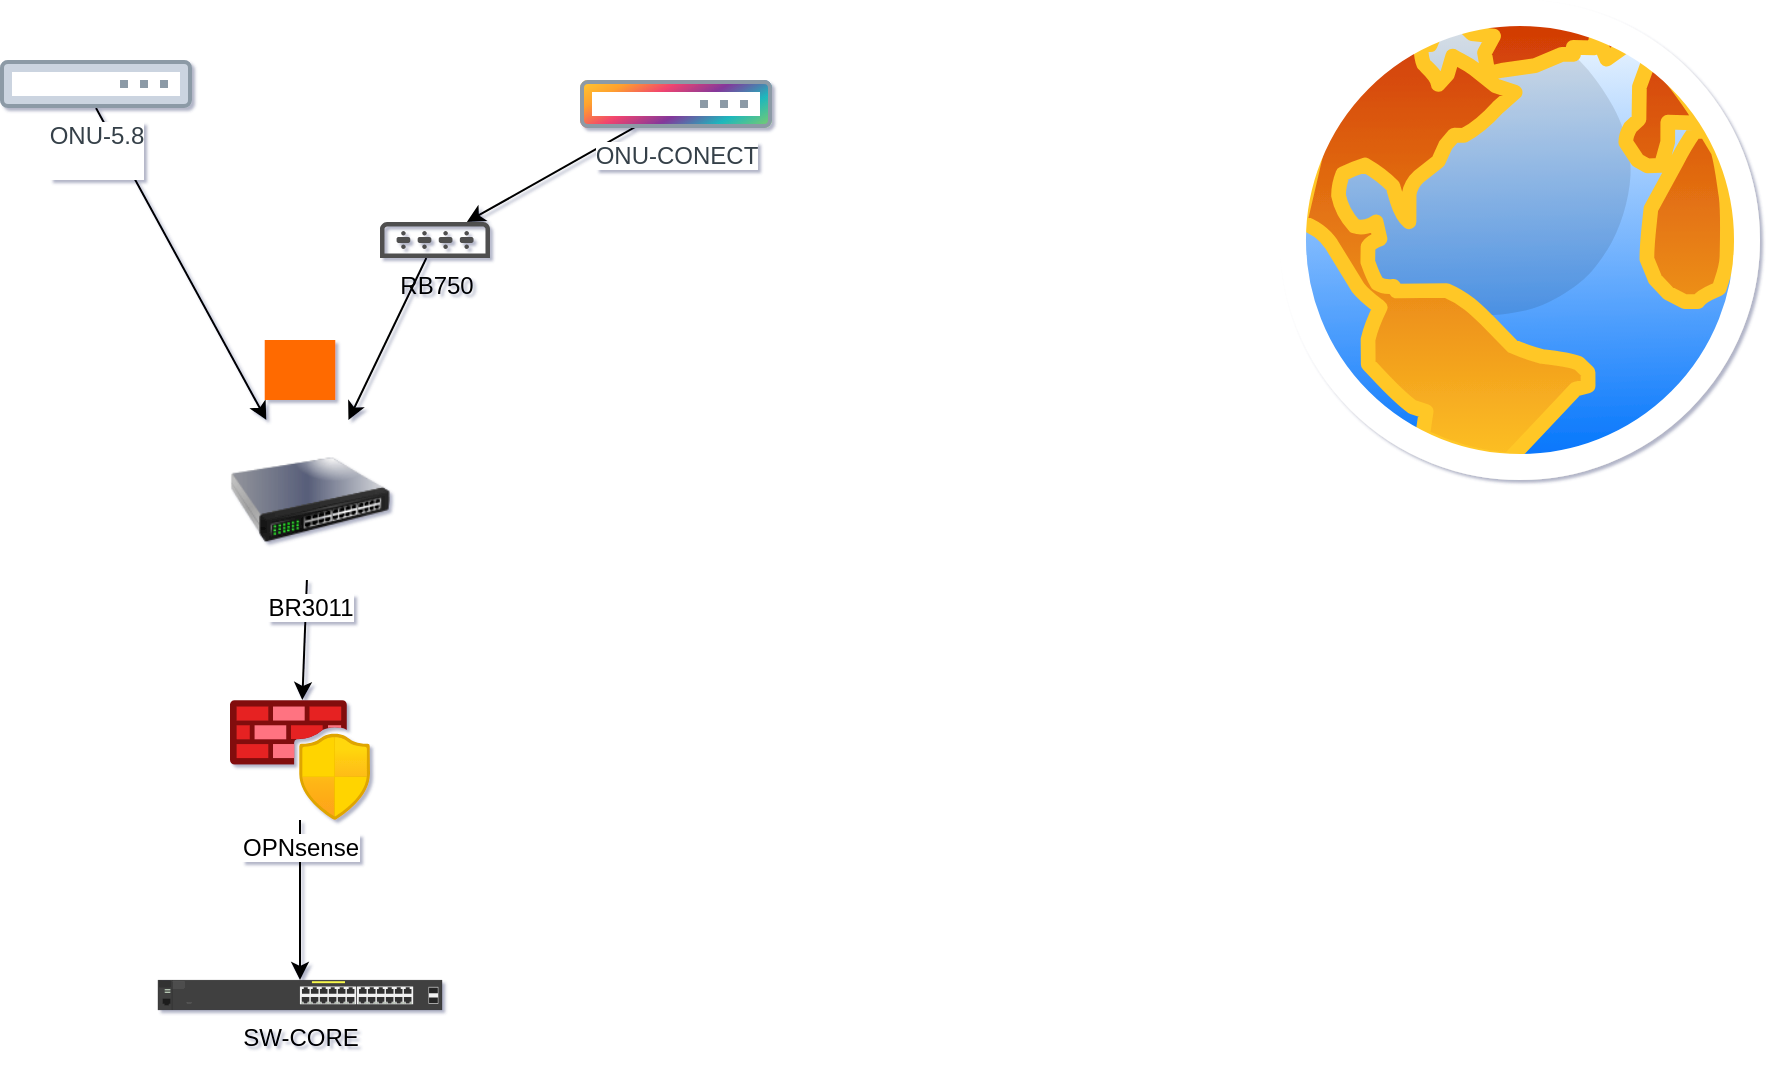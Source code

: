 <mxfile version="28.2.5">
  <diagram name="Página-1" id="Bhh0uhaH1t4ANIuKrrTR">
    <mxGraphModel dx="1582" dy="891" grid="1" gridSize="10" guides="1" tooltips="1" connect="1" arrows="1" fold="1" page="1" pageScale="1" pageWidth="1169" pageHeight="827" background="#ffffff" math="0" shadow="1">
      <root>
        <mxCell id="0" />
        <mxCell id="1" parent="0" />
        <mxCell id="qrj7wbIq-b_tHc4I9jzM-5" value="" style="image;aspect=fixed;perimeter=ellipsePerimeter;html=1;align=center;shadow=0;dashed=0;spacingTop=3;image=img/lib/active_directory/internet_globe.svg;" vertex="1" parent="1">
          <mxGeometry x="740" y="40" width="240" height="240" as="geometry" />
        </mxCell>
        <mxCell id="qrj7wbIq-b_tHc4I9jzM-13" value="" style="edgeStyle=none;rounded=0;orthogonalLoop=1;jettySize=auto;html=1;exitX=0.5;exitY=1;exitDx=0;exitDy=0;" edge="1" parent="1" source="qrj7wbIq-b_tHc4I9jzM-28" target="qrj7wbIq-b_tHc4I9jzM-7">
          <mxGeometry relative="1" as="geometry">
            <mxPoint x="147.492" y="134" as="sourcePoint" />
            <mxPoint x="176.791" y="250" as="targetPoint" />
          </mxGeometry>
        </mxCell>
        <mxCell id="qrj7wbIq-b_tHc4I9jzM-21" style="edgeStyle=none;rounded=0;orthogonalLoop=1;jettySize=auto;html=1;" edge="1" parent="1" source="qrj7wbIq-b_tHc4I9jzM-7" target="qrj7wbIq-b_tHc4I9jzM-16">
          <mxGeometry relative="1" as="geometry" />
        </mxCell>
        <mxCell id="qrj7wbIq-b_tHc4I9jzM-7" value="BR3011" style="image;html=1;image=img/lib/clip_art/networking/Switch_128x128.png" vertex="1" parent="1">
          <mxGeometry x="215" y="250" width="80" height="80" as="geometry" />
        </mxCell>
        <mxCell id="qrj7wbIq-b_tHc4I9jzM-15" value="" style="points=[];aspect=fixed;html=1;align=center;shadow=0;dashed=0;fillColor=#FF6A00;strokeColor=none;shape=mxgraph.alibaba_cloud.slb_server_load_balancer_03;" vertex="1" parent="1">
          <mxGeometry x="232.36" y="210" width="35.28" height="30" as="geometry" />
        </mxCell>
        <mxCell id="qrj7wbIq-b_tHc4I9jzM-33" style="edgeStyle=none;rounded=0;orthogonalLoop=1;jettySize=auto;html=1;" edge="1" parent="1" source="qrj7wbIq-b_tHc4I9jzM-16" target="qrj7wbIq-b_tHc4I9jzM-22">
          <mxGeometry relative="1" as="geometry" />
        </mxCell>
        <mxCell id="qrj7wbIq-b_tHc4I9jzM-16" value="OPNsense" style="image;aspect=fixed;html=1;points=[];align=center;fontSize=12;image=img/lib/azure2/networking/Azure_Firewall_Manager.svg;" vertex="1" parent="1">
          <mxGeometry x="215" y="390" width="70" height="60" as="geometry" />
        </mxCell>
        <mxCell id="qrj7wbIq-b_tHc4I9jzM-22" value="SW-CORE&lt;div&gt;&lt;br&gt;&lt;/div&gt;" style="html=1;verticalLabelPosition=bottom;verticalAlign=top;outlineConnect=0;shadow=0;dashed=0;shape=mxgraph.rack.hpe_aruba.switches.j9854a_2530_24g_poeplus_2sfpplus_switch;" vertex="1" parent="1">
          <mxGeometry x="179" y="530" width="142" height="15" as="geometry" />
        </mxCell>
        <mxCell id="qrj7wbIq-b_tHc4I9jzM-30" style="edgeStyle=none;rounded=0;orthogonalLoop=1;jettySize=auto;html=1;" edge="1" parent="1" source="qrj7wbIq-b_tHc4I9jzM-26" target="qrj7wbIq-b_tHc4I9jzM-29">
          <mxGeometry relative="1" as="geometry" />
        </mxCell>
        <mxCell id="qrj7wbIq-b_tHc4I9jzM-26" value="ONU-CONECT" style="image;aspect=fixed;perimeter=ellipsePerimeter;html=1;align=center;fontSize=12;verticalAlign=top;fontColor=#364149;shadow=0;dashed=0;image=img/lib/cumulus/switch_voyager.svg;" vertex="1" parent="1">
          <mxGeometry x="390" y="80" width="96" height="24" as="geometry" />
        </mxCell>
        <mxCell id="qrj7wbIq-b_tHc4I9jzM-28" value="ONU-5.8&lt;div&gt;&lt;br&gt;&lt;/div&gt;" style="image;aspect=fixed;perimeter=ellipsePerimeter;html=1;align=center;fontSize=12;verticalAlign=top;fontColor=#364149;shadow=0;dashed=0;image=img/lib/cumulus/switch_bare_metal_empty.svg;" vertex="1" parent="1">
          <mxGeometry x="100.0" y="70" width="96" height="24" as="geometry" />
        </mxCell>
        <mxCell id="qrj7wbIq-b_tHc4I9jzM-31" style="edgeStyle=none;rounded=0;orthogonalLoop=1;jettySize=auto;html=1;" edge="1" parent="1" source="qrj7wbIq-b_tHc4I9jzM-29" target="qrj7wbIq-b_tHc4I9jzM-7">
          <mxGeometry relative="1" as="geometry" />
        </mxCell>
        <mxCell id="qrj7wbIq-b_tHc4I9jzM-29" value="RB750" style="sketch=0;pointerEvents=1;shadow=0;dashed=0;html=1;strokeColor=none;fillColor=#505050;labelPosition=center;verticalLabelPosition=bottom;verticalAlign=top;outlineConnect=0;align=center;shape=mxgraph.office.devices.switch;" vertex="1" parent="1">
          <mxGeometry x="290" y="151" width="55" height="18" as="geometry" />
        </mxCell>
      </root>
    </mxGraphModel>
  </diagram>
</mxfile>

